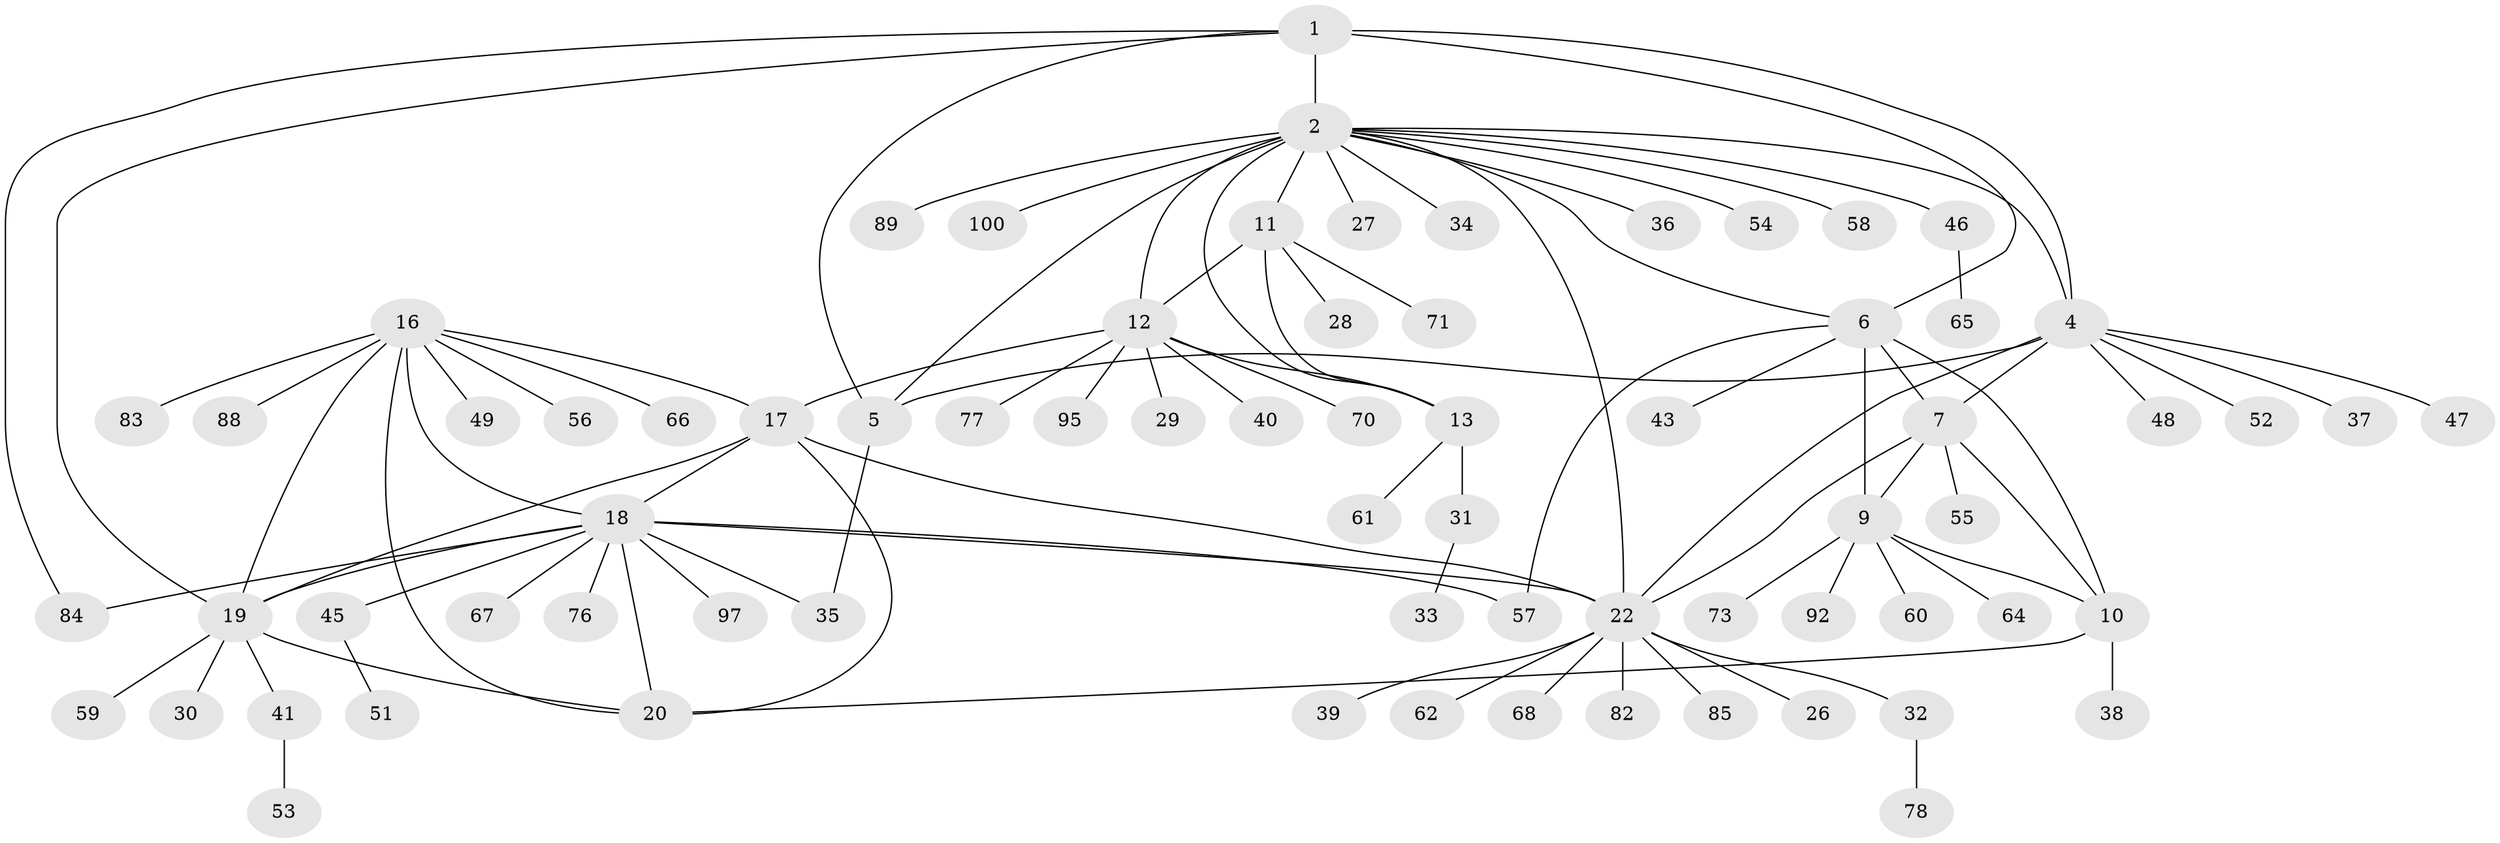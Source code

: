 // original degree distribution, {7: 0.038834951456310676, 6: 0.07766990291262135, 8: 0.04854368932038835, 5: 0.009708737864077669, 9: 0.009708737864077669, 10: 0.02912621359223301, 11: 0.009708737864077669, 12: 0.019417475728155338, 1: 0.6019417475728155, 2: 0.14563106796116504, 3: 0.009708737864077669}
// Generated by graph-tools (version 1.1) at 2025/19/03/04/25 18:19:34]
// undirected, 72 vertices, 97 edges
graph export_dot {
graph [start="1"]
  node [color=gray90,style=filled];
  1;
  2 [super="+93+69+3"];
  4 [super="+21+42"];
  5;
  6 [super="+8+50"];
  7;
  9 [super="+44"];
  10;
  11;
  12;
  13;
  16 [super="+63"];
  17 [super="+72"];
  18;
  19;
  20 [super="+80+102"];
  22 [super="+23+101+24"];
  26;
  27;
  28;
  29;
  30;
  31;
  32;
  33;
  34;
  35;
  36;
  37;
  38;
  39 [super="+74"];
  40;
  41;
  43;
  45;
  46;
  47;
  48;
  49;
  51;
  52;
  53;
  54;
  55;
  56;
  57;
  58;
  59;
  60;
  61;
  62;
  64;
  65;
  66;
  67;
  68;
  70;
  71;
  73;
  76;
  77;
  78;
  82;
  83;
  84;
  85;
  88;
  89;
  92;
  95;
  97;
  100;
  1 -- 2 [weight=2];
  1 -- 4;
  1 -- 5;
  1 -- 19;
  1 -- 84;
  1 -- 6;
  2 -- 4 [weight=3];
  2 -- 5 [weight=2];
  2 -- 6;
  2 -- 11 [weight=2];
  2 -- 12 [weight=2];
  2 -- 13 [weight=2];
  2 -- 22;
  2 -- 89;
  2 -- 27;
  2 -- 34;
  2 -- 36;
  2 -- 100;
  2 -- 46;
  2 -- 54;
  2 -- 58;
  4 -- 5;
  4 -- 7;
  4 -- 48;
  4 -- 37;
  4 -- 47;
  4 -- 52;
  4 -- 22 [weight=6];
  5 -- 35;
  6 -- 7 [weight=2];
  6 -- 9 [weight=2];
  6 -- 10 [weight=2];
  6 -- 43;
  6 -- 57;
  7 -- 9;
  7 -- 10;
  7 -- 22;
  7 -- 55;
  9 -- 10;
  9 -- 60;
  9 -- 64;
  9 -- 73;
  9 -- 92;
  10 -- 20;
  10 -- 38;
  11 -- 12;
  11 -- 13;
  11 -- 28;
  11 -- 71;
  12 -- 13;
  12 -- 17;
  12 -- 29;
  12 -- 40;
  12 -- 70;
  12 -- 77;
  12 -- 95;
  13 -- 31;
  13 -- 61;
  16 -- 17;
  16 -- 18;
  16 -- 19;
  16 -- 20;
  16 -- 49;
  16 -- 56;
  16 -- 66;
  16 -- 83;
  16 -- 88;
  17 -- 18;
  17 -- 19;
  17 -- 20;
  17 -- 22;
  18 -- 19;
  18 -- 20;
  18 -- 35;
  18 -- 45;
  18 -- 57;
  18 -- 67;
  18 -- 76;
  18 -- 84;
  18 -- 97;
  18 -- 22;
  19 -- 20;
  19 -- 30;
  19 -- 41;
  19 -- 59;
  22 -- 32;
  22 -- 68;
  22 -- 39;
  22 -- 82;
  22 -- 85;
  22 -- 26;
  22 -- 62;
  31 -- 33;
  32 -- 78;
  41 -- 53;
  45 -- 51;
  46 -- 65;
}
